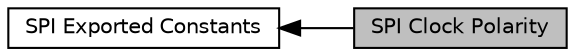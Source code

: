 digraph "SPI Clock Polarity"
{
  edge [fontname="Helvetica",fontsize="10",labelfontname="Helvetica",labelfontsize="10"];
  node [fontname="Helvetica",fontsize="10",shape=box];
  rankdir=LR;
  Node1 [label="SPI Clock Polarity",height=0.2,width=0.4,color="black", fillcolor="grey75", style="filled", fontcolor="black",tooltip=" "];
  Node2 [label="SPI Exported Constants",height=0.2,width=0.4,color="black", fillcolor="white", style="filled",URL="$group___s_p_i___exported___constants.html",tooltip=" "];
  Node2->Node1 [shape=plaintext, dir="back", style="solid"];
}
